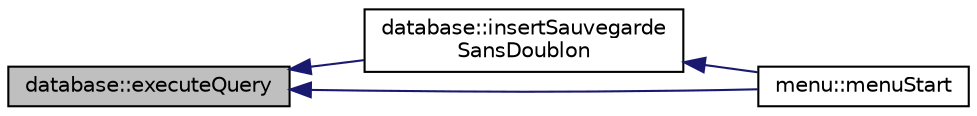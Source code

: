 digraph "database::executeQuery"
{
  edge [fontname="Helvetica",fontsize="10",labelfontname="Helvetica",labelfontsize="10"];
  node [fontname="Helvetica",fontsize="10",shape=record];
  rankdir="LR";
  Node8 [label="database::executeQuery",height=0.2,width=0.4,color="black", fillcolor="grey75", style="filled", fontcolor="black"];
  Node8 -> Node9 [dir="back",color="midnightblue",fontsize="10",style="solid",fontname="Helvetica"];
  Node9 [label="database::insertSauvegarde\lSansDoublon",height=0.2,width=0.4,color="black", fillcolor="white", style="filled",URL="$classdatabase.html#a287490545fa5fe82219162c6254abbfc",tooltip="permet l&#39;insertion sans doublon "];
  Node9 -> Node10 [dir="back",color="midnightblue",fontsize="10",style="solid",fontname="Helvetica"];
  Node10 [label="menu::menuStart",height=0.2,width=0.4,color="black", fillcolor="white", style="filled",URL="$classmenu.html#a0f6aa4e91d4c67fdb426e9d44d9ed177",tooltip="lance le menu "];
  Node8 -> Node10 [dir="back",color="midnightblue",fontsize="10",style="solid",fontname="Helvetica"];
}
